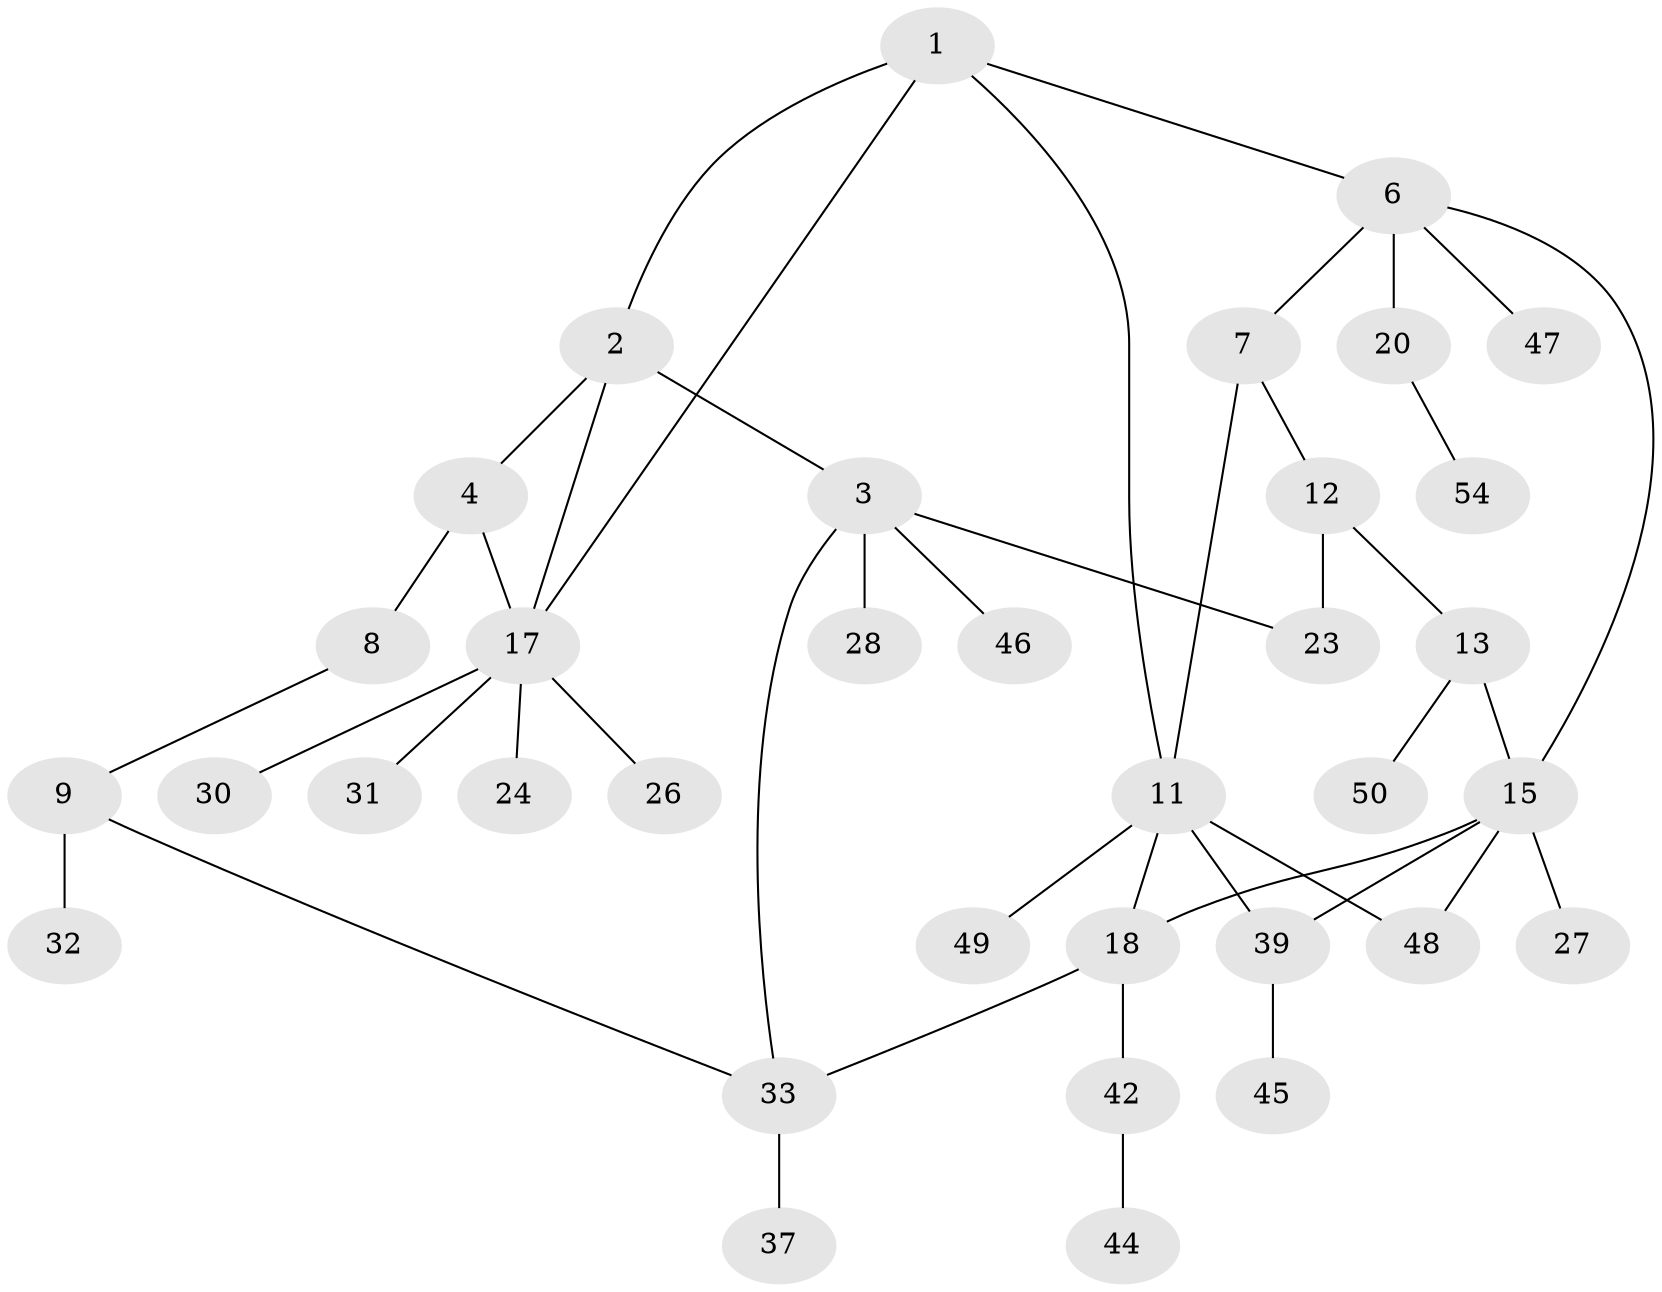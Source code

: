 // Generated by graph-tools (version 1.1) at 2025/51/02/27/25 19:51:39]
// undirected, 35 vertices, 44 edges
graph export_dot {
graph [start="1"]
  node [color=gray90,style=filled];
  1 [super="+41"];
  2 [super="+34"];
  3 [super="+5"];
  4 [super="+38"];
  6 [super="+25"];
  7 [super="+10"];
  8 [super="+36"];
  9 [super="+21"];
  11 [super="+14"];
  12 [super="+16"];
  13;
  15 [super="+40"];
  17 [super="+19"];
  18 [super="+29"];
  20 [super="+22"];
  23 [super="+51"];
  24;
  26;
  27;
  28;
  30;
  31;
  32;
  33 [super="+35"];
  37 [super="+53"];
  39 [super="+52"];
  42 [super="+43"];
  44;
  45;
  46;
  47;
  48;
  49;
  50;
  54;
  1 -- 2;
  1 -- 6;
  1 -- 11;
  1 -- 17;
  2 -- 3;
  2 -- 4;
  2 -- 17;
  3 -- 28;
  3 -- 33;
  3 -- 46;
  3 -- 23;
  4 -- 8 [weight=2];
  4 -- 17;
  6 -- 7;
  6 -- 20;
  6 -- 47;
  6 -- 15;
  7 -- 12;
  7 -- 11;
  8 -- 9;
  9 -- 32;
  9 -- 33;
  11 -- 18;
  11 -- 49;
  11 -- 48;
  11 -- 39;
  12 -- 13;
  12 -- 23;
  13 -- 15;
  13 -- 50;
  15 -- 27 [weight=2];
  15 -- 18;
  15 -- 48;
  15 -- 39;
  17 -- 24;
  17 -- 31;
  17 -- 26;
  17 -- 30;
  18 -- 42;
  18 -- 33;
  20 -- 54;
  33 -- 37;
  39 -- 45;
  42 -- 44;
}
